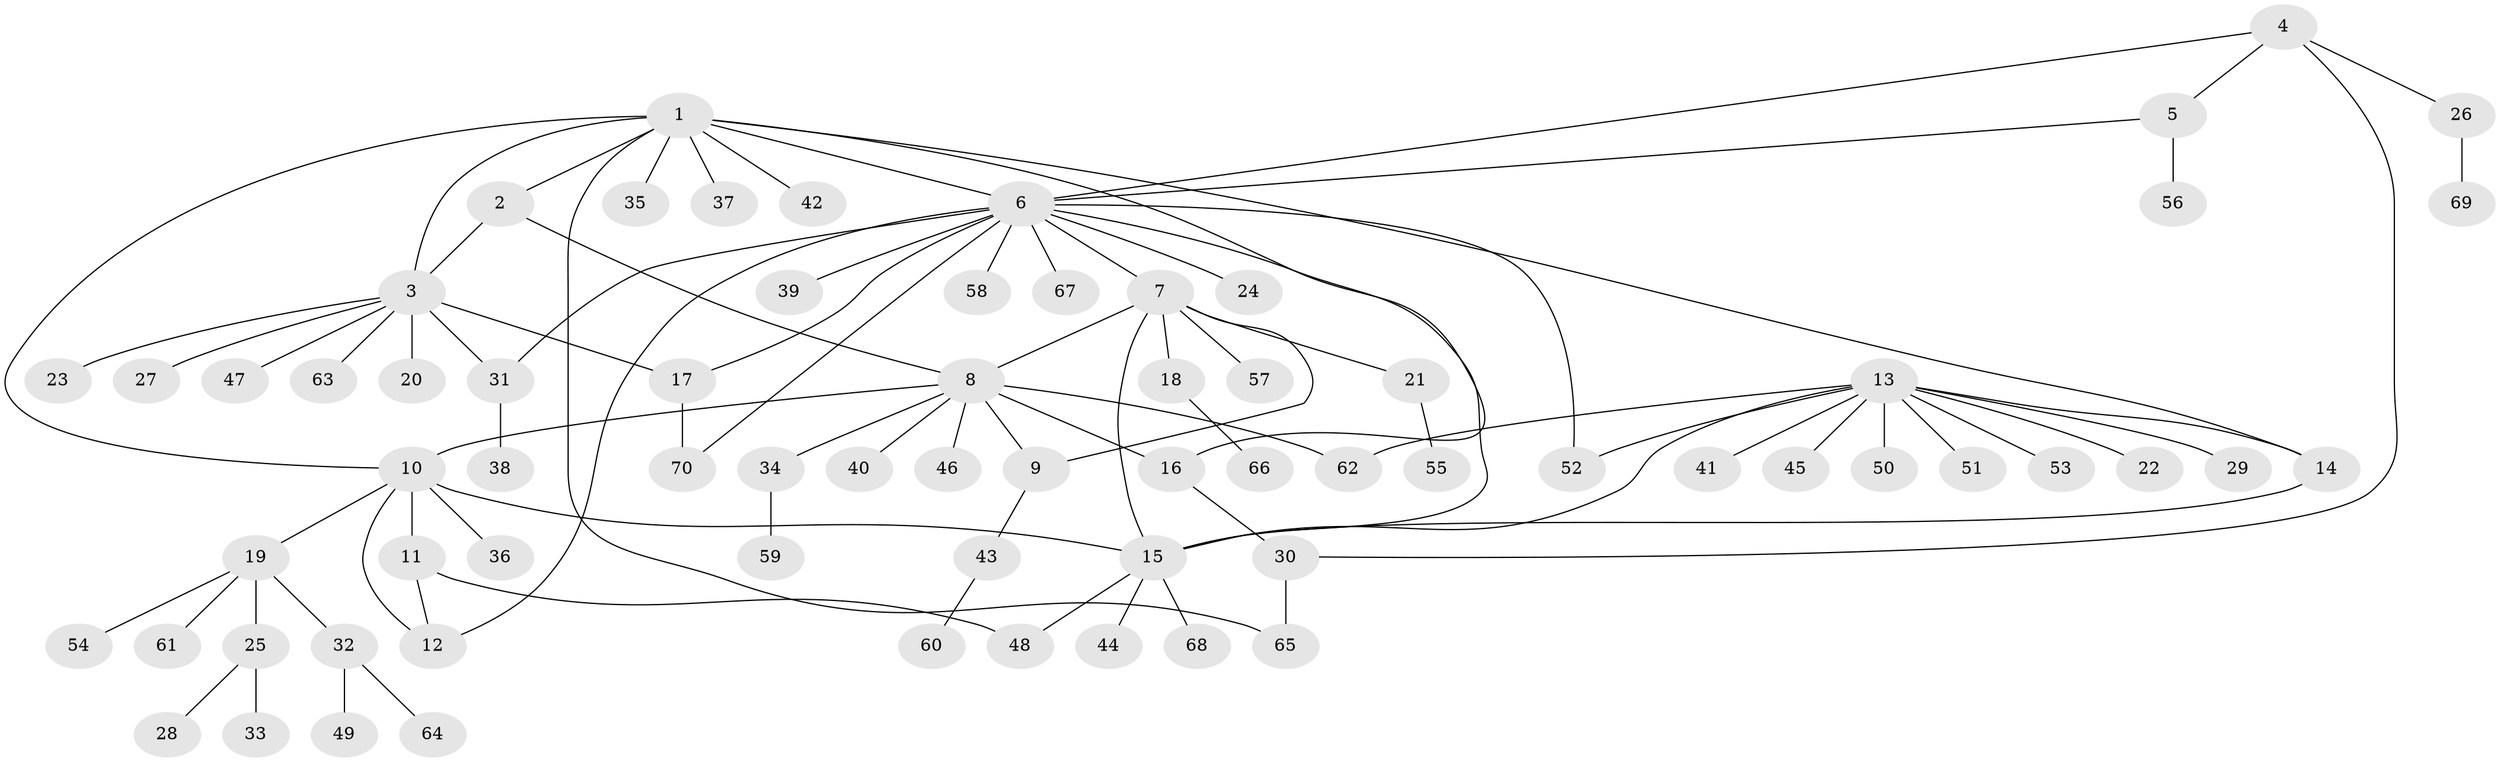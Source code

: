 // coarse degree distribution, {3: 0.03571428571428571, 1: 0.8214285714285714, 15: 0.03571428571428571, 11: 0.03571428571428571, 2: 0.07142857142857142}
// Generated by graph-tools (version 1.1) at 2025/58/03/04/25 21:58:37]
// undirected, 70 vertices, 89 edges
graph export_dot {
graph [start="1"]
  node [color=gray90,style=filled];
  1;
  2;
  3;
  4;
  5;
  6;
  7;
  8;
  9;
  10;
  11;
  12;
  13;
  14;
  15;
  16;
  17;
  18;
  19;
  20;
  21;
  22;
  23;
  24;
  25;
  26;
  27;
  28;
  29;
  30;
  31;
  32;
  33;
  34;
  35;
  36;
  37;
  38;
  39;
  40;
  41;
  42;
  43;
  44;
  45;
  46;
  47;
  48;
  49;
  50;
  51;
  52;
  53;
  54;
  55;
  56;
  57;
  58;
  59;
  60;
  61;
  62;
  63;
  64;
  65;
  66;
  67;
  68;
  69;
  70;
  1 -- 2;
  1 -- 3;
  1 -- 6;
  1 -- 10;
  1 -- 14;
  1 -- 16;
  1 -- 35;
  1 -- 37;
  1 -- 42;
  1 -- 65;
  2 -- 3;
  2 -- 8;
  3 -- 17;
  3 -- 20;
  3 -- 23;
  3 -- 27;
  3 -- 31;
  3 -- 47;
  3 -- 63;
  4 -- 5;
  4 -- 6;
  4 -- 26;
  4 -- 30;
  5 -- 6;
  5 -- 56;
  6 -- 7;
  6 -- 12;
  6 -- 15;
  6 -- 17;
  6 -- 24;
  6 -- 31;
  6 -- 39;
  6 -- 52;
  6 -- 58;
  6 -- 67;
  6 -- 70;
  7 -- 8;
  7 -- 9;
  7 -- 15;
  7 -- 18;
  7 -- 21;
  7 -- 57;
  8 -- 9;
  8 -- 10;
  8 -- 16;
  8 -- 34;
  8 -- 40;
  8 -- 46;
  8 -- 62;
  9 -- 43;
  10 -- 11;
  10 -- 12;
  10 -- 15;
  10 -- 19;
  10 -- 36;
  11 -- 12;
  11 -- 48;
  13 -- 14;
  13 -- 15;
  13 -- 22;
  13 -- 29;
  13 -- 41;
  13 -- 45;
  13 -- 50;
  13 -- 51;
  13 -- 52;
  13 -- 53;
  13 -- 62;
  14 -- 15;
  15 -- 44;
  15 -- 48;
  15 -- 68;
  16 -- 30;
  17 -- 70;
  18 -- 66;
  19 -- 25;
  19 -- 32;
  19 -- 54;
  19 -- 61;
  21 -- 55;
  25 -- 28;
  25 -- 33;
  26 -- 69;
  30 -- 65;
  31 -- 38;
  32 -- 49;
  32 -- 64;
  34 -- 59;
  43 -- 60;
}
